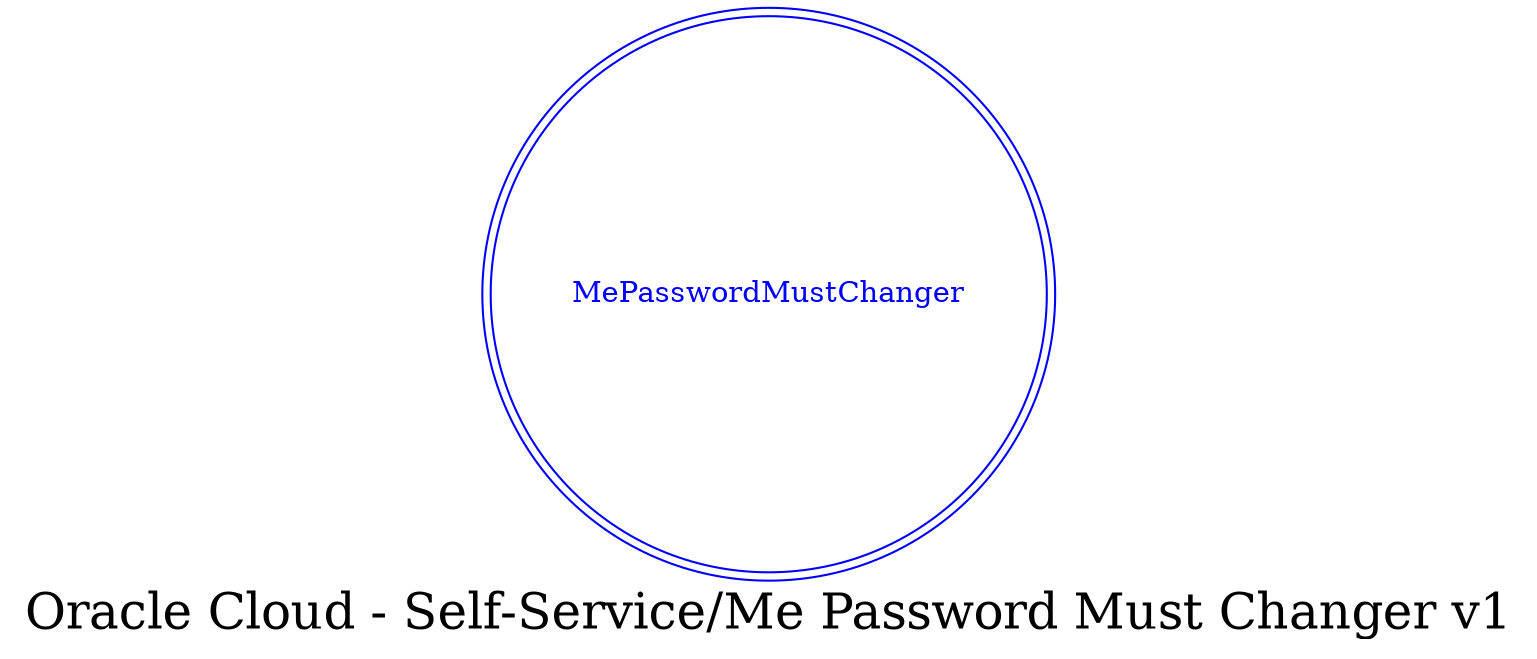 digraph LexiconGraph {
graph[label="Oracle Cloud - Self-Service/Me Password Must Changer v1", fontsize=24]
splines=true
"MePasswordMustChanger" [color=blue, fontcolor=blue, shape=doublecircle]
}
